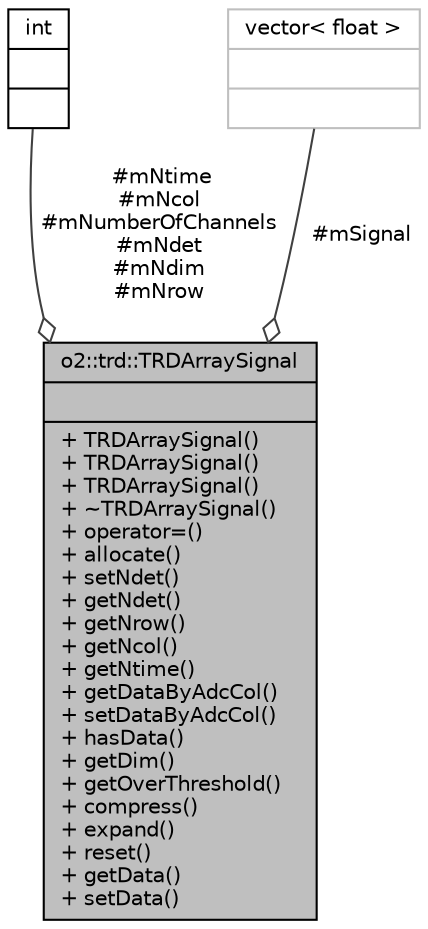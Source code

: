digraph "o2::trd::TRDArraySignal"
{
 // INTERACTIVE_SVG=YES
  bgcolor="transparent";
  edge [fontname="Helvetica",fontsize="10",labelfontname="Helvetica",labelfontsize="10"];
  node [fontname="Helvetica",fontsize="10",shape=record];
  Node1 [label="{o2::trd::TRDArraySignal\n||+ TRDArraySignal()\l+ TRDArraySignal()\l+ TRDArraySignal()\l+ ~TRDArraySignal()\l+ operator=()\l+ allocate()\l+ setNdet()\l+ getNdet()\l+ getNrow()\l+ getNcol()\l+ getNtime()\l+ getDataByAdcCol()\l+ setDataByAdcCol()\l+ hasData()\l+ getDim()\l+ getOverThreshold()\l+ compress()\l+ expand()\l+ reset()\l+ getData()\l+ setData()\l}",height=0.2,width=0.4,color="black", fillcolor="grey75", style="filled" fontcolor="black"];
  Node2 -> Node1 [color="grey25",fontsize="10",style="solid",label=" #mNtime\n#mNcol\n#mNumberOfChannels\n#mNdet\n#mNdim\n#mNrow" ,arrowhead="odiamond",fontname="Helvetica"];
  Node2 [label="{int\n||}",height=0.2,width=0.4,color="black",URL="$d1/da0/classint.html"];
  Node3 -> Node1 [color="grey25",fontsize="10",style="solid",label=" #mSignal" ,arrowhead="odiamond",fontname="Helvetica"];
  Node3 [label="{vector\< float \>\n||}",height=0.2,width=0.4,color="grey75"];
}
